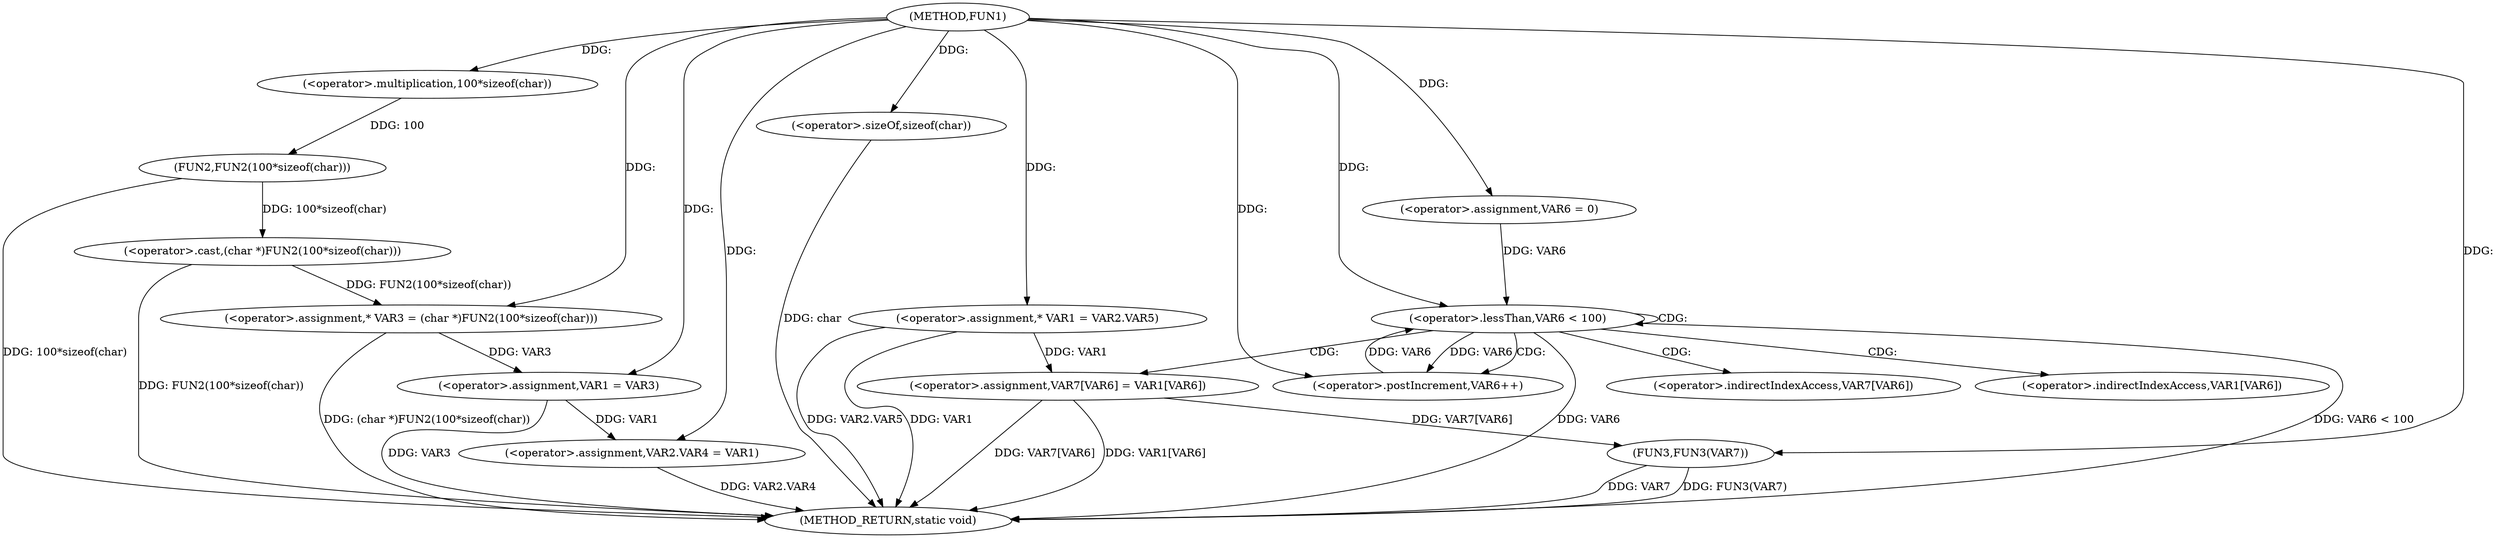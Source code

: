 digraph FUN1 {  
"1000100" [label = "(METHOD,FUN1)" ]
"1000151" [label = "(METHOD_RETURN,static void)" ]
"1000105" [label = "(<operator>.assignment,* VAR3 = (char *)FUN2(100*sizeof(char)))" ]
"1000107" [label = "(<operator>.cast,(char *)FUN2(100*sizeof(char)))" ]
"1000109" [label = "(FUN2,FUN2(100*sizeof(char)))" ]
"1000110" [label = "(<operator>.multiplication,100*sizeof(char))" ]
"1000112" [label = "(<operator>.sizeOf,sizeof(char))" ]
"1000114" [label = "(<operator>.assignment,VAR1 = VAR3)" ]
"1000117" [label = "(<operator>.assignment,VAR2.VAR4 = VAR1)" ]
"1000124" [label = "(<operator>.assignment,* VAR1 = VAR2.VAR5)" ]
"1000133" [label = "(<operator>.assignment,VAR6 = 0)" ]
"1000136" [label = "(<operator>.lessThan,VAR6 < 100)" ]
"1000139" [label = "(<operator>.postIncrement,VAR6++)" ]
"1000142" [label = "(<operator>.assignment,VAR7[VAR6] = VAR1[VAR6])" ]
"1000149" [label = "(FUN3,FUN3(VAR7))" ]
"1000143" [label = "(<operator>.indirectIndexAccess,VAR7[VAR6])" ]
"1000146" [label = "(<operator>.indirectIndexAccess,VAR1[VAR6])" ]
  "1000124" -> "1000151"  [ label = "DDG: VAR2.VAR5"] 
  "1000124" -> "1000151"  [ label = "DDG: VAR1"] 
  "1000105" -> "1000151"  [ label = "DDG: (char *)FUN2(100*sizeof(char))"] 
  "1000149" -> "1000151"  [ label = "DDG: FUN3(VAR7)"] 
  "1000117" -> "1000151"  [ label = "DDG: VAR2.VAR4"] 
  "1000149" -> "1000151"  [ label = "DDG: VAR7"] 
  "1000142" -> "1000151"  [ label = "DDG: VAR1[VAR6]"] 
  "1000114" -> "1000151"  [ label = "DDG: VAR3"] 
  "1000112" -> "1000151"  [ label = "DDG: char"] 
  "1000109" -> "1000151"  [ label = "DDG: 100*sizeof(char)"] 
  "1000142" -> "1000151"  [ label = "DDG: VAR7[VAR6]"] 
  "1000136" -> "1000151"  [ label = "DDG: VAR6 < 100"] 
  "1000136" -> "1000151"  [ label = "DDG: VAR6"] 
  "1000107" -> "1000151"  [ label = "DDG: FUN2(100*sizeof(char))"] 
  "1000107" -> "1000105"  [ label = "DDG: FUN2(100*sizeof(char))"] 
  "1000100" -> "1000105"  [ label = "DDG: "] 
  "1000109" -> "1000107"  [ label = "DDG: 100*sizeof(char)"] 
  "1000110" -> "1000109"  [ label = "DDG: 100"] 
  "1000100" -> "1000110"  [ label = "DDG: "] 
  "1000100" -> "1000112"  [ label = "DDG: "] 
  "1000105" -> "1000114"  [ label = "DDG: VAR3"] 
  "1000100" -> "1000114"  [ label = "DDG: "] 
  "1000114" -> "1000117"  [ label = "DDG: VAR1"] 
  "1000100" -> "1000117"  [ label = "DDG: "] 
  "1000100" -> "1000124"  [ label = "DDG: "] 
  "1000100" -> "1000133"  [ label = "DDG: "] 
  "1000139" -> "1000136"  [ label = "DDG: VAR6"] 
  "1000133" -> "1000136"  [ label = "DDG: VAR6"] 
  "1000100" -> "1000136"  [ label = "DDG: "] 
  "1000136" -> "1000139"  [ label = "DDG: VAR6"] 
  "1000100" -> "1000139"  [ label = "DDG: "] 
  "1000124" -> "1000142"  [ label = "DDG: VAR1"] 
  "1000142" -> "1000149"  [ label = "DDG: VAR7[VAR6]"] 
  "1000100" -> "1000149"  [ label = "DDG: "] 
  "1000136" -> "1000142"  [ label = "CDG: "] 
  "1000136" -> "1000139"  [ label = "CDG: "] 
  "1000136" -> "1000146"  [ label = "CDG: "] 
  "1000136" -> "1000143"  [ label = "CDG: "] 
  "1000136" -> "1000136"  [ label = "CDG: "] 
}
